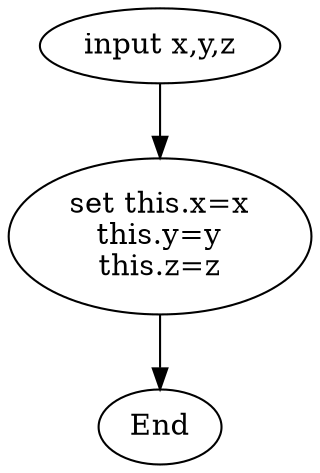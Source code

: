 digraph G {
    A [label="input x,y,z"]
    B [label="set this.x=x\nthis.y=y\nthis.z=z"]
    A -> B -> End;
}